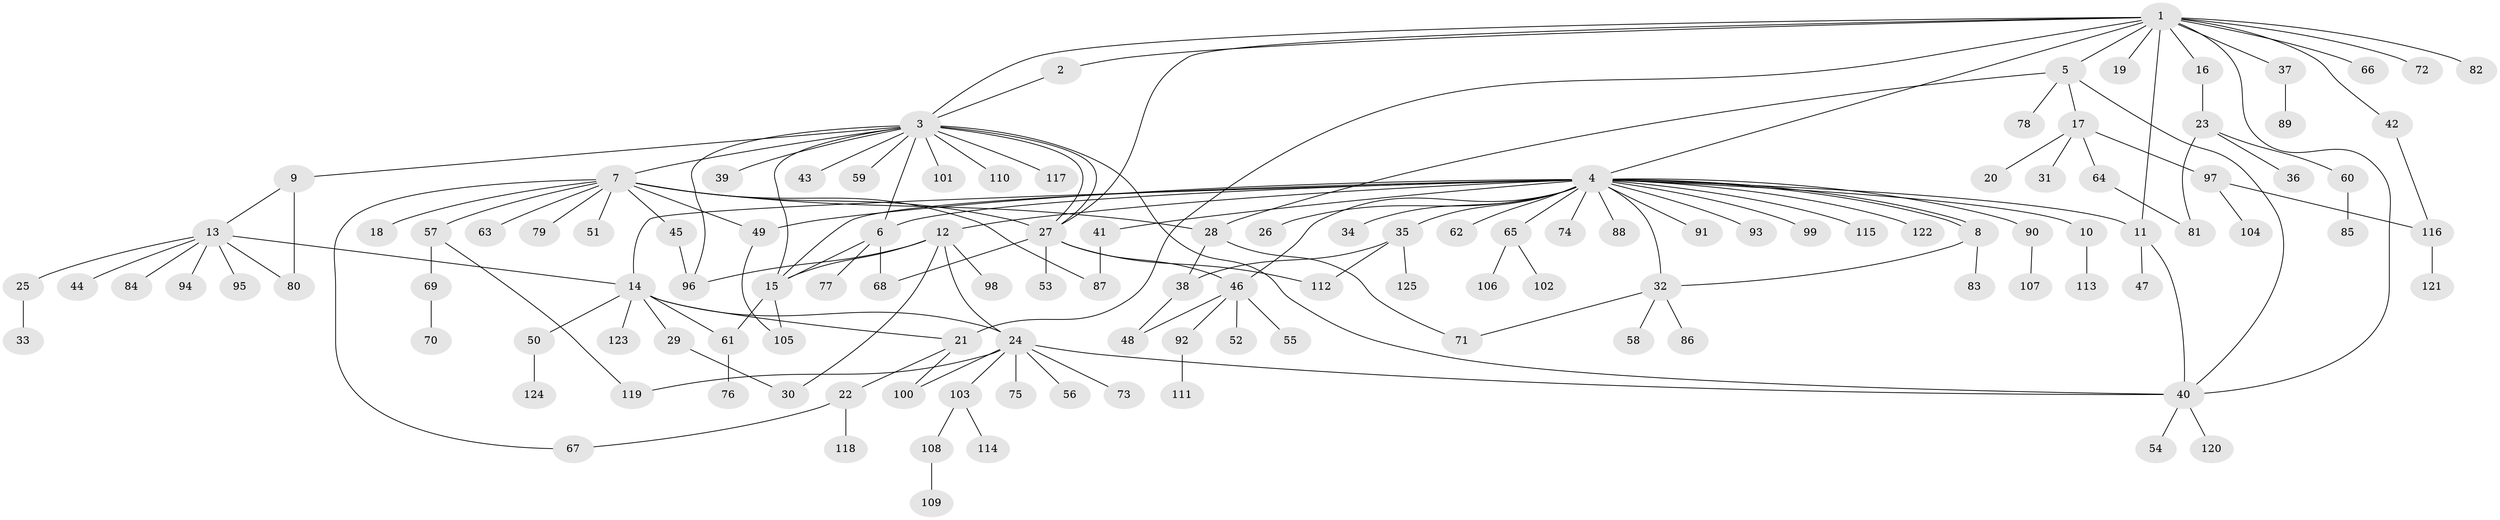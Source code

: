 // Generated by graph-tools (version 1.1) at 2025/14/03/09/25 04:14:29]
// undirected, 125 vertices, 162 edges
graph export_dot {
graph [start="1"]
  node [color=gray90,style=filled];
  1;
  2;
  3;
  4;
  5;
  6;
  7;
  8;
  9;
  10;
  11;
  12;
  13;
  14;
  15;
  16;
  17;
  18;
  19;
  20;
  21;
  22;
  23;
  24;
  25;
  26;
  27;
  28;
  29;
  30;
  31;
  32;
  33;
  34;
  35;
  36;
  37;
  38;
  39;
  40;
  41;
  42;
  43;
  44;
  45;
  46;
  47;
  48;
  49;
  50;
  51;
  52;
  53;
  54;
  55;
  56;
  57;
  58;
  59;
  60;
  61;
  62;
  63;
  64;
  65;
  66;
  67;
  68;
  69;
  70;
  71;
  72;
  73;
  74;
  75;
  76;
  77;
  78;
  79;
  80;
  81;
  82;
  83;
  84;
  85;
  86;
  87;
  88;
  89;
  90;
  91;
  92;
  93;
  94;
  95;
  96;
  97;
  98;
  99;
  100;
  101;
  102;
  103;
  104;
  105;
  106;
  107;
  108;
  109;
  110;
  111;
  112;
  113;
  114;
  115;
  116;
  117;
  118;
  119;
  120;
  121;
  122;
  123;
  124;
  125;
  1 -- 2;
  1 -- 3;
  1 -- 4;
  1 -- 5;
  1 -- 11;
  1 -- 16;
  1 -- 19;
  1 -- 21;
  1 -- 27;
  1 -- 37;
  1 -- 40;
  1 -- 42;
  1 -- 66;
  1 -- 72;
  1 -- 82;
  2 -- 3;
  3 -- 6;
  3 -- 7;
  3 -- 9;
  3 -- 15;
  3 -- 27;
  3 -- 27;
  3 -- 39;
  3 -- 40;
  3 -- 43;
  3 -- 59;
  3 -- 96;
  3 -- 101;
  3 -- 110;
  3 -- 117;
  4 -- 6;
  4 -- 8;
  4 -- 8;
  4 -- 10;
  4 -- 11;
  4 -- 12;
  4 -- 14;
  4 -- 15;
  4 -- 26;
  4 -- 32;
  4 -- 34;
  4 -- 35;
  4 -- 41;
  4 -- 46;
  4 -- 49;
  4 -- 62;
  4 -- 65;
  4 -- 74;
  4 -- 88;
  4 -- 90;
  4 -- 91;
  4 -- 93;
  4 -- 99;
  4 -- 115;
  4 -- 122;
  5 -- 17;
  5 -- 28;
  5 -- 40;
  5 -- 78;
  6 -- 15;
  6 -- 68;
  6 -- 77;
  7 -- 18;
  7 -- 27;
  7 -- 28;
  7 -- 45;
  7 -- 49;
  7 -- 51;
  7 -- 57;
  7 -- 63;
  7 -- 67;
  7 -- 79;
  7 -- 87;
  8 -- 32;
  8 -- 83;
  9 -- 13;
  9 -- 80;
  10 -- 113;
  11 -- 40;
  11 -- 47;
  12 -- 15;
  12 -- 24;
  12 -- 30;
  12 -- 96;
  12 -- 98;
  13 -- 14;
  13 -- 25;
  13 -- 44;
  13 -- 80;
  13 -- 84;
  13 -- 94;
  13 -- 95;
  14 -- 21;
  14 -- 24;
  14 -- 29;
  14 -- 50;
  14 -- 61;
  14 -- 123;
  15 -- 61;
  15 -- 105;
  16 -- 23;
  17 -- 20;
  17 -- 31;
  17 -- 64;
  17 -- 97;
  21 -- 22;
  21 -- 100;
  22 -- 67;
  22 -- 118;
  23 -- 36;
  23 -- 60;
  23 -- 81;
  24 -- 40;
  24 -- 56;
  24 -- 73;
  24 -- 75;
  24 -- 100;
  24 -- 103;
  24 -- 119;
  25 -- 33;
  27 -- 46;
  27 -- 53;
  27 -- 68;
  27 -- 112;
  28 -- 38;
  28 -- 71;
  29 -- 30;
  32 -- 58;
  32 -- 71;
  32 -- 86;
  35 -- 38;
  35 -- 112;
  35 -- 125;
  37 -- 89;
  38 -- 48;
  40 -- 54;
  40 -- 120;
  41 -- 87;
  42 -- 116;
  45 -- 96;
  46 -- 48;
  46 -- 52;
  46 -- 55;
  46 -- 92;
  49 -- 105;
  50 -- 124;
  57 -- 69;
  57 -- 119;
  60 -- 85;
  61 -- 76;
  64 -- 81;
  65 -- 102;
  65 -- 106;
  69 -- 70;
  90 -- 107;
  92 -- 111;
  97 -- 104;
  97 -- 116;
  103 -- 108;
  103 -- 114;
  108 -- 109;
  116 -- 121;
}
